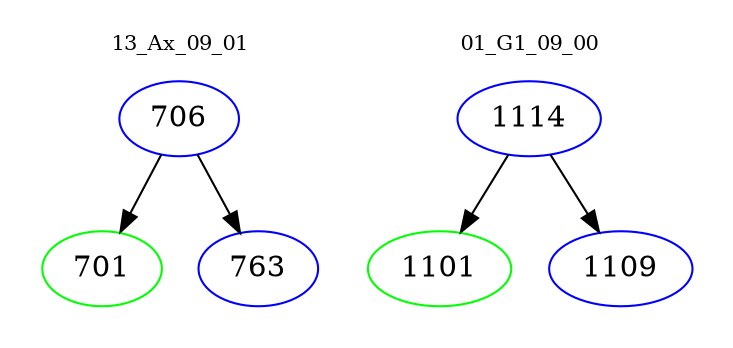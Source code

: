 digraph{
subgraph cluster_0 {
color = white
label = "13_Ax_09_01";
fontsize=10;
T0_706 [label="706", color="blue"]
T0_706 -> T0_701 [color="black"]
T0_701 [label="701", color="green"]
T0_706 -> T0_763 [color="black"]
T0_763 [label="763", color="blue"]
}
subgraph cluster_1 {
color = white
label = "01_G1_09_00";
fontsize=10;
T1_1114 [label="1114", color="blue"]
T1_1114 -> T1_1101 [color="black"]
T1_1101 [label="1101", color="green"]
T1_1114 -> T1_1109 [color="black"]
T1_1109 [label="1109", color="blue"]
}
}
